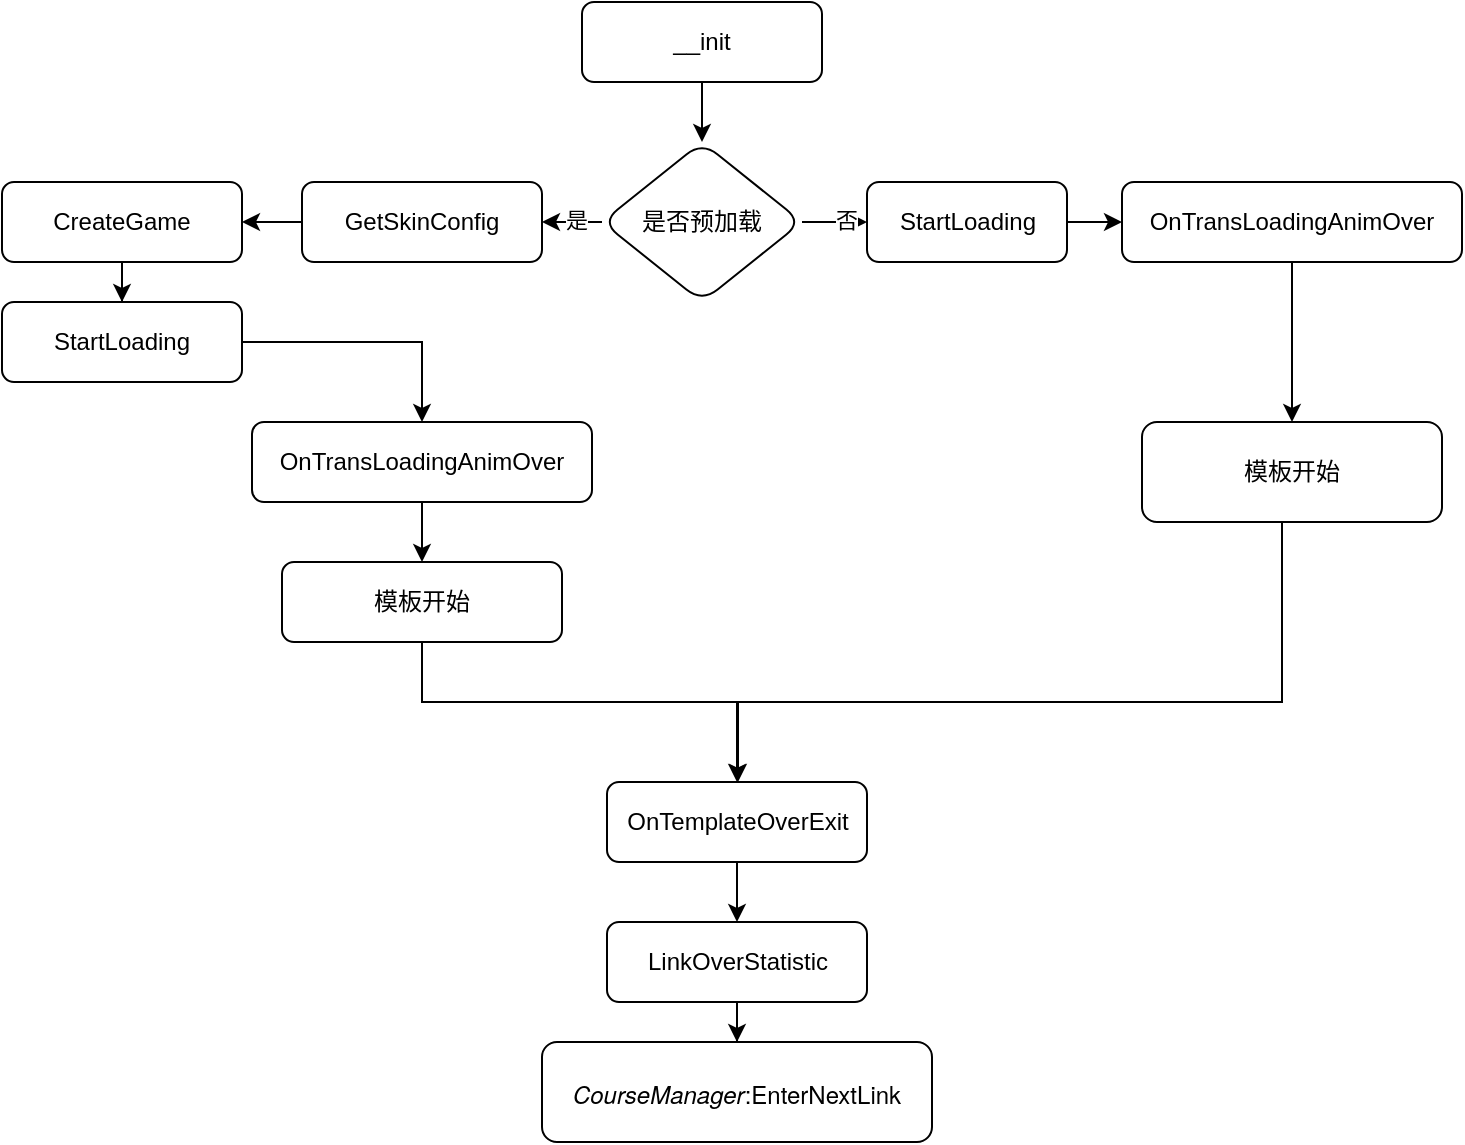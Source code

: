 <mxfile version="20.5.1" type="github">
  <diagram id="C5RBs43oDa-KdzZeNtuy" name="Page-1">
    <mxGraphModel dx="887" dy="565" grid="1" gridSize="10" guides="1" tooltips="1" connect="1" arrows="1" fold="1" page="1" pageScale="1" pageWidth="827" pageHeight="1169" math="0" shadow="0">
      <root>
        <mxCell id="WIyWlLk6GJQsqaUBKTNV-0" />
        <mxCell id="WIyWlLk6GJQsqaUBKTNV-1" parent="WIyWlLk6GJQsqaUBKTNV-0" />
        <mxCell id="-8dzBgkcKJtmzE9KFqQj-19" value="" style="edgeStyle=orthogonalEdgeStyle;rounded=0;orthogonalLoop=1;jettySize=auto;html=1;fontColor=#000000;" edge="1" parent="WIyWlLk6GJQsqaUBKTNV-1" source="WIyWlLk6GJQsqaUBKTNV-3" target="-8dzBgkcKJtmzE9KFqQj-18">
          <mxGeometry relative="1" as="geometry" />
        </mxCell>
        <mxCell id="WIyWlLk6GJQsqaUBKTNV-3" value="__init" style="rounded=1;whiteSpace=wrap;html=1;fontSize=12;glass=0;strokeWidth=1;shadow=0;" parent="WIyWlLk6GJQsqaUBKTNV-1" vertex="1">
          <mxGeometry x="340" y="90" width="120" height="40" as="geometry" />
        </mxCell>
        <mxCell id="-8dzBgkcKJtmzE9KFqQj-2" value="" style="edgeStyle=orthogonalEdgeStyle;rounded=0;orthogonalLoop=1;jettySize=auto;html=1;entryX=1;entryY=0.5;entryDx=0;entryDy=0;" edge="1" parent="WIyWlLk6GJQsqaUBKTNV-1" source="-8dzBgkcKJtmzE9KFqQj-0" target="-8dzBgkcKJtmzE9KFqQj-1">
          <mxGeometry relative="1" as="geometry">
            <mxPoint x="180" y="200" as="targetPoint" />
          </mxGeometry>
        </mxCell>
        <mxCell id="-8dzBgkcKJtmzE9KFqQj-0" value="GetSkinConfig" style="rounded=1;whiteSpace=wrap;html=1;fontSize=12;glass=0;strokeWidth=1;shadow=0;" vertex="1" parent="WIyWlLk6GJQsqaUBKTNV-1">
          <mxGeometry x="200" y="180" width="120" height="40" as="geometry" />
        </mxCell>
        <mxCell id="-8dzBgkcKJtmzE9KFqQj-51" value="" style="edgeStyle=orthogonalEdgeStyle;rounded=0;orthogonalLoop=1;jettySize=auto;html=1;fontColor=#000000;" edge="1" parent="WIyWlLk6GJQsqaUBKTNV-1" source="-8dzBgkcKJtmzE9KFqQj-1" target="-8dzBgkcKJtmzE9KFqQj-50">
          <mxGeometry relative="1" as="geometry" />
        </mxCell>
        <mxCell id="-8dzBgkcKJtmzE9KFqQj-1" value="CreateGame&lt;br&gt;" style="rounded=1;whiteSpace=wrap;html=1;fontSize=12;glass=0;strokeWidth=1;shadow=0;" vertex="1" parent="WIyWlLk6GJQsqaUBKTNV-1">
          <mxGeometry x="50" y="180" width="120" height="40" as="geometry" />
        </mxCell>
        <mxCell id="-8dzBgkcKJtmzE9KFqQj-23" value="" style="edgeStyle=orthogonalEdgeStyle;rounded=0;orthogonalLoop=1;jettySize=auto;html=1;fontColor=#000000;" edge="1" parent="WIyWlLk6GJQsqaUBKTNV-1" source="-8dzBgkcKJtmzE9KFqQj-18" target="-8dzBgkcKJtmzE9KFqQj-0">
          <mxGeometry relative="1" as="geometry" />
        </mxCell>
        <mxCell id="-8dzBgkcKJtmzE9KFqQj-24" value="是&lt;br&gt;" style="edgeLabel;html=1;align=center;verticalAlign=middle;resizable=0;points=[];fontColor=#000000;" vertex="1" connectable="0" parent="-8dzBgkcKJtmzE9KFqQj-23">
          <mxGeometry x="-0.46" y="-1" relative="1" as="geometry">
            <mxPoint as="offset" />
          </mxGeometry>
        </mxCell>
        <mxCell id="-8dzBgkcKJtmzE9KFqQj-58" value="" style="edgeStyle=orthogonalEdgeStyle;rounded=0;orthogonalLoop=1;jettySize=auto;html=1;fontColor=#000000;" edge="1" parent="WIyWlLk6GJQsqaUBKTNV-1" source="-8dzBgkcKJtmzE9KFqQj-18" target="-8dzBgkcKJtmzE9KFqQj-56">
          <mxGeometry relative="1" as="geometry" />
        </mxCell>
        <mxCell id="-8dzBgkcKJtmzE9KFqQj-59" value="否" style="edgeLabel;html=1;align=center;verticalAlign=middle;resizable=0;points=[];fontColor=#000000;" vertex="1" connectable="0" parent="-8dzBgkcKJtmzE9KFqQj-58">
          <mxGeometry x="0.533" y="1" relative="1" as="geometry">
            <mxPoint as="offset" />
          </mxGeometry>
        </mxCell>
        <mxCell id="-8dzBgkcKJtmzE9KFqQj-18" value="是否预加载" style="rhombus;whiteSpace=wrap;html=1;rounded=1;glass=0;strokeWidth=1;shadow=0;" vertex="1" parent="WIyWlLk6GJQsqaUBKTNV-1">
          <mxGeometry x="350" y="160" width="100" height="80" as="geometry" />
        </mxCell>
        <mxCell id="-8dzBgkcKJtmzE9KFqQj-26" value="" style="edgeStyle=orthogonalEdgeStyle;rounded=0;orthogonalLoop=1;jettySize=auto;html=1;fontColor=#000000;" edge="1" parent="WIyWlLk6GJQsqaUBKTNV-1" source="-8dzBgkcKJtmzE9KFqQj-20" target="-8dzBgkcKJtmzE9KFqQj-25">
          <mxGeometry relative="1" as="geometry" />
        </mxCell>
        <mxCell id="-8dzBgkcKJtmzE9KFqQj-20" value="OnTransLoadingAnimOver" style="whiteSpace=wrap;html=1;rounded=1;glass=0;strokeWidth=1;shadow=0;" vertex="1" parent="WIyWlLk6GJQsqaUBKTNV-1">
          <mxGeometry x="610" y="180" width="170" height="40" as="geometry" />
        </mxCell>
        <mxCell id="-8dzBgkcKJtmzE9KFqQj-45" style="edgeStyle=orthogonalEdgeStyle;rounded=0;orthogonalLoop=1;jettySize=auto;html=1;entryX=0.5;entryY=0;entryDx=0;entryDy=0;fontColor=#000000;" edge="1" parent="WIyWlLk6GJQsqaUBKTNV-1" source="-8dzBgkcKJtmzE9KFqQj-25" target="-8dzBgkcKJtmzE9KFqQj-27">
          <mxGeometry relative="1" as="geometry">
            <Array as="points">
              <mxPoint x="690" y="440" />
              <mxPoint x="418" y="440" />
            </Array>
          </mxGeometry>
        </mxCell>
        <mxCell id="-8dzBgkcKJtmzE9KFqQj-25" value="模板开始" style="whiteSpace=wrap;html=1;rounded=1;glass=0;strokeWidth=1;shadow=0;" vertex="1" parent="WIyWlLk6GJQsqaUBKTNV-1">
          <mxGeometry x="620" y="300" width="150" height="50" as="geometry" />
        </mxCell>
        <mxCell id="-8dzBgkcKJtmzE9KFqQj-30" value="" style="edgeStyle=orthogonalEdgeStyle;rounded=0;orthogonalLoop=1;jettySize=auto;html=1;fontColor=#000000;" edge="1" parent="WIyWlLk6GJQsqaUBKTNV-1" source="-8dzBgkcKJtmzE9KFqQj-27" target="-8dzBgkcKJtmzE9KFqQj-29">
          <mxGeometry relative="1" as="geometry" />
        </mxCell>
        <mxCell id="-8dzBgkcKJtmzE9KFqQj-27" value="OnTemplateOverExit" style="whiteSpace=wrap;html=1;rounded=1;glass=0;strokeWidth=1;shadow=0;" vertex="1" parent="WIyWlLk6GJQsqaUBKTNV-1">
          <mxGeometry x="352.5" y="480" width="130" height="40" as="geometry" />
        </mxCell>
        <mxCell id="-8dzBgkcKJtmzE9KFqQj-32" value="" style="edgeStyle=orthogonalEdgeStyle;rounded=0;orthogonalLoop=1;jettySize=auto;html=1;fontColor=#000000;" edge="1" parent="WIyWlLk6GJQsqaUBKTNV-1" source="-8dzBgkcKJtmzE9KFqQj-29" target="-8dzBgkcKJtmzE9KFqQj-31">
          <mxGeometry relative="1" as="geometry" />
        </mxCell>
        <mxCell id="-8dzBgkcKJtmzE9KFqQj-29" value="LinkOverStatistic" style="whiteSpace=wrap;html=1;rounded=1;glass=0;strokeWidth=1;shadow=0;" vertex="1" parent="WIyWlLk6GJQsqaUBKTNV-1">
          <mxGeometry x="352.5" y="550" width="130" height="40" as="geometry" />
        </mxCell>
        <mxCell id="-8dzBgkcKJtmzE9KFqQj-31" value="&lt;p style=&quot;margin: 0px; font-stretch: normal; line-height: normal; font-family: &amp;quot;Helvetica Neue&amp;quot;;&quot;&gt;&lt;i&gt;CourseManager&lt;/i&gt;:EnterNextLink&lt;/p&gt;" style="whiteSpace=wrap;html=1;rounded=1;glass=0;strokeWidth=1;shadow=0;" vertex="1" parent="WIyWlLk6GJQsqaUBKTNV-1">
          <mxGeometry x="320" y="610" width="195" height="50" as="geometry" />
        </mxCell>
        <mxCell id="-8dzBgkcKJtmzE9KFqQj-38" value="" style="edgeStyle=orthogonalEdgeStyle;rounded=0;orthogonalLoop=1;jettySize=auto;html=1;fontColor=#000000;" edge="1" parent="WIyWlLk6GJQsqaUBKTNV-1" source="-8dzBgkcKJtmzE9KFqQj-33" target="-8dzBgkcKJtmzE9KFqQj-37">
          <mxGeometry relative="1" as="geometry" />
        </mxCell>
        <mxCell id="-8dzBgkcKJtmzE9KFqQj-33" value="OnTransLoadingAnimOver" style="rounded=1;whiteSpace=wrap;html=1;fontSize=12;glass=0;strokeWidth=1;shadow=0;" vertex="1" parent="WIyWlLk6GJQsqaUBKTNV-1">
          <mxGeometry x="175" y="300" width="170" height="40" as="geometry" />
        </mxCell>
        <mxCell id="-8dzBgkcKJtmzE9KFqQj-44" style="edgeStyle=orthogonalEdgeStyle;rounded=0;orthogonalLoop=1;jettySize=auto;html=1;fontColor=#000000;" edge="1" parent="WIyWlLk6GJQsqaUBKTNV-1" source="-8dzBgkcKJtmzE9KFqQj-37" target="-8dzBgkcKJtmzE9KFqQj-27">
          <mxGeometry relative="1" as="geometry">
            <Array as="points">
              <mxPoint x="260" y="440" />
              <mxPoint x="418" y="440" />
            </Array>
          </mxGeometry>
        </mxCell>
        <mxCell id="-8dzBgkcKJtmzE9KFqQj-37" value="模板开始" style="rounded=1;whiteSpace=wrap;html=1;fontSize=12;glass=0;strokeWidth=1;shadow=0;labelBackgroundColor=none;fontColor=#000000;" vertex="1" parent="WIyWlLk6GJQsqaUBKTNV-1">
          <mxGeometry x="190" y="370" width="140" height="40" as="geometry" />
        </mxCell>
        <mxCell id="-8dzBgkcKJtmzE9KFqQj-52" style="edgeStyle=orthogonalEdgeStyle;rounded=0;orthogonalLoop=1;jettySize=auto;html=1;fontColor=#000000;" edge="1" parent="WIyWlLk6GJQsqaUBKTNV-1" source="-8dzBgkcKJtmzE9KFqQj-50" target="-8dzBgkcKJtmzE9KFqQj-33">
          <mxGeometry relative="1" as="geometry" />
        </mxCell>
        <mxCell id="-8dzBgkcKJtmzE9KFqQj-50" value="StartLoading" style="rounded=1;whiteSpace=wrap;html=1;fontSize=12;glass=0;strokeWidth=1;shadow=0;" vertex="1" parent="WIyWlLk6GJQsqaUBKTNV-1">
          <mxGeometry x="50" y="240" width="120" height="40" as="geometry" />
        </mxCell>
        <mxCell id="-8dzBgkcKJtmzE9KFqQj-60" style="edgeStyle=orthogonalEdgeStyle;rounded=0;orthogonalLoop=1;jettySize=auto;html=1;entryX=0;entryY=0.5;entryDx=0;entryDy=0;fontColor=#000000;" edge="1" parent="WIyWlLk6GJQsqaUBKTNV-1" source="-8dzBgkcKJtmzE9KFqQj-56" target="-8dzBgkcKJtmzE9KFqQj-20">
          <mxGeometry relative="1" as="geometry" />
        </mxCell>
        <mxCell id="-8dzBgkcKJtmzE9KFqQj-56" value="StartLoading&lt;span style=&quot;caret-color: rgba(0, 0, 0, 0); color: rgba(0, 0, 0, 0); font-family: monospace; font-size: 0px; text-align: start;&quot;&gt;3CmxGraphModel%3E%3Croot%3E%3CmxCell%20id%3D%220%22%2F%3E%3CmxCell%20id%3D%221%22%20parent%3D%220%22%2F%3E%3CmxCell%20id%3D%222%22%20value%3D%22StartLoading%22%20style%3D%22rounded%3D1%3BwhiteSpace%3Dwrap%3Bhtml%3D1%3BfontSize%3D12%3Bglass%3D0%3BstrokeWidth%3D1%3Bshadow%3D0%3B%22%20vertex%3D%221%22%20parent%3D%221%22%3E%3CmxGeometry%20x%3D%2250%22%20y%3D%22240%22%20width%3D%22120%22%20height%3D%2240%22%20as%3D%22geometry%22%2F%3E%3C%2FmxCell%3E%3C%2Froot%3E%3C%2FmxGraphModel%3E&lt;/span&gt;" style="whiteSpace=wrap;html=1;rounded=1;glass=0;strokeWidth=1;shadow=0;" vertex="1" parent="WIyWlLk6GJQsqaUBKTNV-1">
          <mxGeometry x="482.5" y="180" width="100" height="40" as="geometry" />
        </mxCell>
      </root>
    </mxGraphModel>
  </diagram>
</mxfile>
